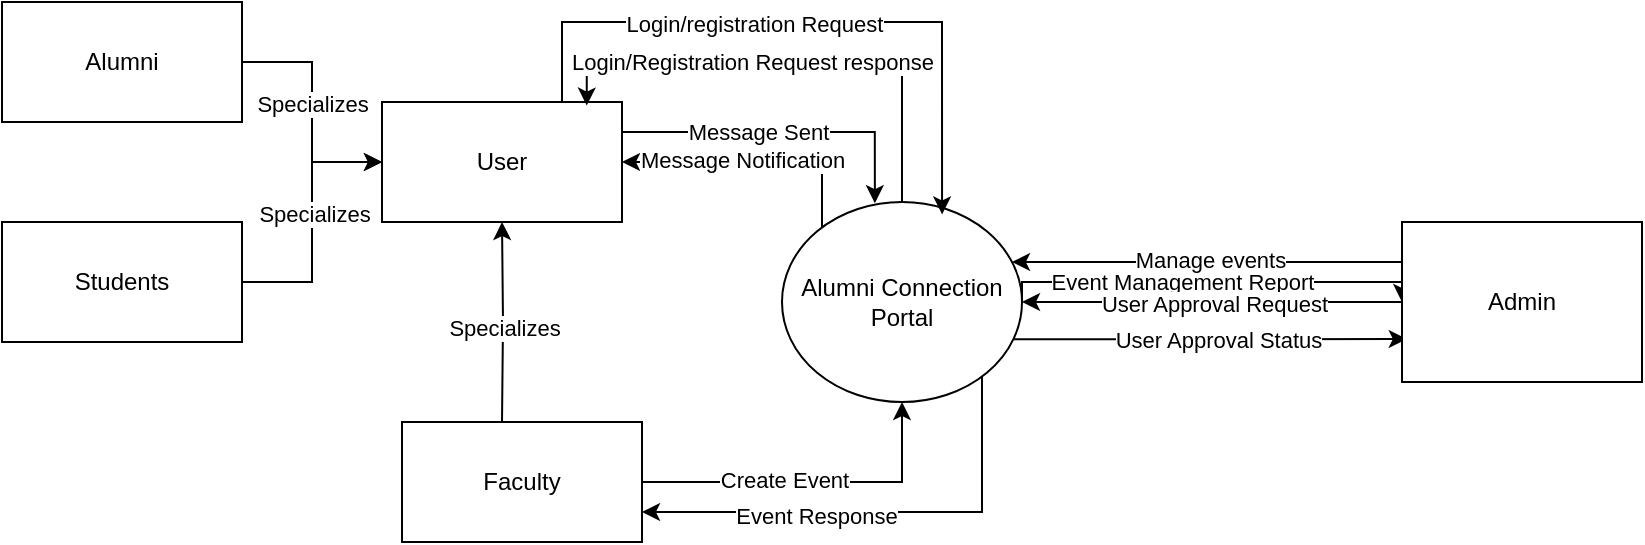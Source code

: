 <mxfile version="26.0.14">
  <diagram name="Page-1" id="Ls5SoLWd8TUTCqacASa2">
    <mxGraphModel dx="1050" dy="557" grid="1" gridSize="10" guides="1" tooltips="1" connect="1" arrows="1" fold="1" page="1" pageScale="1" pageWidth="827" pageHeight="1169" math="0" shadow="0">
      <root>
        <mxCell id="0" />
        <mxCell id="1" parent="0" />
        <mxCell id="R0VtYiPALvJFC1zYASZe-21" style="edgeStyle=orthogonalEdgeStyle;rounded=0;orthogonalLoop=1;jettySize=auto;html=1;exitX=1;exitY=0.5;exitDx=0;exitDy=0;entryX=0;entryY=0.5;entryDx=0;entryDy=0;" edge="1" parent="1" source="R0VtYiPALvJFC1zYASZe-1" target="R0VtYiPALvJFC1zYASZe-14">
          <mxGeometry relative="1" as="geometry">
            <Array as="points">
              <mxPoint x="510" y="270" />
              <mxPoint x="700" y="270" />
            </Array>
          </mxGeometry>
        </mxCell>
        <mxCell id="R0VtYiPALvJFC1zYASZe-22" value="Event Management Report" style="edgeLabel;html=1;align=center;verticalAlign=middle;resizable=0;points=[];" vertex="1" connectable="0" parent="R0VtYiPALvJFC1zYASZe-21">
          <mxGeometry x="0.027" y="2" relative="1" as="geometry">
            <mxPoint x="-18" y="2" as="offset" />
          </mxGeometry>
        </mxCell>
        <mxCell id="R0VtYiPALvJFC1zYASZe-31" style="edgeStyle=orthogonalEdgeStyle;rounded=0;orthogonalLoop=1;jettySize=auto;html=1;exitX=0.967;exitY=0.686;exitDx=0;exitDy=0;entryX=0;entryY=0.75;entryDx=0;entryDy=0;exitPerimeter=0;" edge="1" parent="1" source="R0VtYiPALvJFC1zYASZe-1">
          <mxGeometry relative="1" as="geometry">
            <mxPoint x="510.0" y="299.5" as="sourcePoint" />
            <mxPoint x="702.4" y="298.5" as="targetPoint" />
          </mxGeometry>
        </mxCell>
        <mxCell id="R0VtYiPALvJFC1zYASZe-32" value="User Approval Status" style="edgeLabel;html=1;align=center;verticalAlign=middle;resizable=0;points=[];" vertex="1" connectable="0" parent="R0VtYiPALvJFC1zYASZe-31">
          <mxGeometry x="0.044" relative="1" as="geometry">
            <mxPoint as="offset" />
          </mxGeometry>
        </mxCell>
        <mxCell id="R0VtYiPALvJFC1zYASZe-43" style="edgeStyle=orthogonalEdgeStyle;rounded=0;orthogonalLoop=1;jettySize=auto;html=1;exitX=0;exitY=0;exitDx=0;exitDy=0;entryX=1;entryY=0.5;entryDx=0;entryDy=0;" edge="1" parent="1" source="R0VtYiPALvJFC1zYASZe-1" target="R0VtYiPALvJFC1zYASZe-2">
          <mxGeometry relative="1" as="geometry">
            <Array as="points">
              <mxPoint x="410" y="245" />
              <mxPoint x="410" y="210" />
            </Array>
          </mxGeometry>
        </mxCell>
        <mxCell id="R0VtYiPALvJFC1zYASZe-44" value="Message Notification" style="edgeLabel;html=1;align=center;verticalAlign=middle;resizable=0;points=[];" vertex="1" connectable="0" parent="R0VtYiPALvJFC1zYASZe-43">
          <mxGeometry x="0.124" y="-1" relative="1" as="geometry">
            <mxPoint as="offset" />
          </mxGeometry>
        </mxCell>
        <mxCell id="R0VtYiPALvJFC1zYASZe-47" style="edgeStyle=orthogonalEdgeStyle;rounded=0;orthogonalLoop=1;jettySize=auto;html=1;entryX=1;entryY=0.75;entryDx=0;entryDy=0;exitX=1;exitY=1;exitDx=0;exitDy=0;" edge="1" parent="1" source="R0VtYiPALvJFC1zYASZe-1" target="R0VtYiPALvJFC1zYASZe-3">
          <mxGeometry relative="1" as="geometry">
            <Array as="points">
              <mxPoint x="490" y="315" />
              <mxPoint x="490" y="385" />
            </Array>
          </mxGeometry>
        </mxCell>
        <mxCell id="R0VtYiPALvJFC1zYASZe-48" value="Event Response" style="edgeLabel;html=1;align=center;verticalAlign=middle;resizable=0;points=[];" vertex="1" connectable="0" parent="R0VtYiPALvJFC1zYASZe-47">
          <mxGeometry x="0.281" y="2" relative="1" as="geometry">
            <mxPoint as="offset" />
          </mxGeometry>
        </mxCell>
        <mxCell id="R0VtYiPALvJFC1zYASZe-1" value="Alumni Connection Portal" style="ellipse;whiteSpace=wrap;html=1;" vertex="1" parent="1">
          <mxGeometry x="390" y="230" width="120" height="100" as="geometry" />
        </mxCell>
        <mxCell id="R0VtYiPALvJFC1zYASZe-6" style="edgeStyle=orthogonalEdgeStyle;rounded=0;orthogonalLoop=1;jettySize=auto;html=1;exitX=1;exitY=0.5;exitDx=0;exitDy=0;" edge="1" parent="1" source="R0VtYiPALvJFC1zYASZe-4" target="R0VtYiPALvJFC1zYASZe-2">
          <mxGeometry relative="1" as="geometry" />
        </mxCell>
        <mxCell id="R0VtYiPALvJFC1zYASZe-11" value="Specializes" style="edgeLabel;html=1;align=center;verticalAlign=middle;resizable=0;points=[];" vertex="1" connectable="0" parent="R0VtYiPALvJFC1zYASZe-6">
          <mxGeometry x="-0.067" relative="1" as="geometry">
            <mxPoint as="offset" />
          </mxGeometry>
        </mxCell>
        <mxCell id="R0VtYiPALvJFC1zYASZe-7" style="edgeStyle=orthogonalEdgeStyle;rounded=0;orthogonalLoop=1;jettySize=auto;html=1;exitX=1;exitY=0.5;exitDx=0;exitDy=0;" edge="1" parent="1" source="R0VtYiPALvJFC1zYASZe-5" target="R0VtYiPALvJFC1zYASZe-2">
          <mxGeometry relative="1" as="geometry" />
        </mxCell>
        <mxCell id="R0VtYiPALvJFC1zYASZe-12" value="Specializes" style="edgeLabel;html=1;align=center;verticalAlign=middle;resizable=0;points=[];" vertex="1" connectable="0" parent="R0VtYiPALvJFC1zYASZe-7">
          <mxGeometry x="0.061" y="-1" relative="1" as="geometry">
            <mxPoint as="offset" />
          </mxGeometry>
        </mxCell>
        <mxCell id="R0VtYiPALvJFC1zYASZe-33" style="edgeStyle=orthogonalEdgeStyle;rounded=0;orthogonalLoop=1;jettySize=auto;html=1;exitX=0.75;exitY=0;exitDx=0;exitDy=0;entryX=0.667;entryY=0.062;entryDx=0;entryDy=0;entryPerimeter=0;" edge="1" parent="1" source="R0VtYiPALvJFC1zYASZe-2" target="R0VtYiPALvJFC1zYASZe-1">
          <mxGeometry relative="1" as="geometry">
            <mxPoint x="480" y="220" as="targetPoint" />
            <Array as="points">
              <mxPoint x="280" y="140" />
              <mxPoint x="470" y="140" />
            </Array>
          </mxGeometry>
        </mxCell>
        <mxCell id="R0VtYiPALvJFC1zYASZe-34" value="Login/registration Request" style="edgeLabel;html=1;align=center;verticalAlign=middle;resizable=0;points=[];" vertex="1" connectable="0" parent="R0VtYiPALvJFC1zYASZe-33">
          <mxGeometry x="-0.168" y="-1" relative="1" as="geometry">
            <mxPoint as="offset" />
          </mxGeometry>
        </mxCell>
        <mxCell id="R0VtYiPALvJFC1zYASZe-2" value="User" style="rounded=0;whiteSpace=wrap;html=1;" vertex="1" parent="1">
          <mxGeometry x="190" y="180" width="120" height="60" as="geometry" />
        </mxCell>
        <mxCell id="R0VtYiPALvJFC1zYASZe-3" value="Faculty" style="rounded=0;whiteSpace=wrap;html=1;" vertex="1" parent="1">
          <mxGeometry x="200" y="340" width="120" height="60" as="geometry" />
        </mxCell>
        <mxCell id="R0VtYiPALvJFC1zYASZe-4" value="Alumni" style="rounded=0;whiteSpace=wrap;html=1;" vertex="1" parent="1">
          <mxGeometry y="130" width="120" height="60" as="geometry" />
        </mxCell>
        <mxCell id="R0VtYiPALvJFC1zYASZe-5" value="Students" style="rounded=0;whiteSpace=wrap;html=1;" vertex="1" parent="1">
          <mxGeometry y="240" width="120" height="60" as="geometry" />
        </mxCell>
        <mxCell id="R0VtYiPALvJFC1zYASZe-8" style="edgeStyle=orthogonalEdgeStyle;rounded=0;orthogonalLoop=1;jettySize=auto;html=1;exitX=0.5;exitY=1;exitDx=0;exitDy=0;entryX=0.5;entryY=1;entryDx=0;entryDy=0;" edge="1" parent="1" target="R0VtYiPALvJFC1zYASZe-2">
          <mxGeometry relative="1" as="geometry">
            <mxPoint x="250" y="340" as="sourcePoint" />
          </mxGeometry>
        </mxCell>
        <mxCell id="R0VtYiPALvJFC1zYASZe-13" value="Specializes" style="edgeLabel;html=1;align=center;verticalAlign=middle;resizable=0;points=[];" vertex="1" connectable="0" parent="R0VtYiPALvJFC1zYASZe-8">
          <mxGeometry x="-0.065" relative="1" as="geometry">
            <mxPoint as="offset" />
          </mxGeometry>
        </mxCell>
        <mxCell id="R0VtYiPALvJFC1zYASZe-15" style="edgeStyle=orthogonalEdgeStyle;rounded=0;orthogonalLoop=1;jettySize=auto;html=1;" edge="1" parent="1" source="R0VtYiPALvJFC1zYASZe-14" target="R0VtYiPALvJFC1zYASZe-1">
          <mxGeometry relative="1" as="geometry">
            <Array as="points">
              <mxPoint x="660" y="260" />
              <mxPoint x="660" y="260" />
            </Array>
          </mxGeometry>
        </mxCell>
        <mxCell id="R0VtYiPALvJFC1zYASZe-17" value="Manage events" style="edgeLabel;html=1;align=center;verticalAlign=middle;resizable=0;points=[];" vertex="1" connectable="0" parent="R0VtYiPALvJFC1zYASZe-15">
          <mxGeometry x="-0.051" y="-1" relative="1" as="geometry">
            <mxPoint x="-4" as="offset" />
          </mxGeometry>
        </mxCell>
        <mxCell id="R0VtYiPALvJFC1zYASZe-29" style="edgeStyle=orthogonalEdgeStyle;rounded=0;orthogonalLoop=1;jettySize=auto;html=1;entryX=1;entryY=0.5;entryDx=0;entryDy=0;" edge="1" parent="1" source="R0VtYiPALvJFC1zYASZe-14" target="R0VtYiPALvJFC1zYASZe-1">
          <mxGeometry relative="1" as="geometry" />
        </mxCell>
        <mxCell id="R0VtYiPALvJFC1zYASZe-30" value="User Approval Request" style="edgeLabel;html=1;align=center;verticalAlign=middle;resizable=0;points=[];" vertex="1" connectable="0" parent="R0VtYiPALvJFC1zYASZe-29">
          <mxGeometry x="-0.011" y="1" relative="1" as="geometry">
            <mxPoint as="offset" />
          </mxGeometry>
        </mxCell>
        <mxCell id="R0VtYiPALvJFC1zYASZe-14" value="Admin" style="rounded=0;whiteSpace=wrap;html=1;" vertex="1" parent="1">
          <mxGeometry x="700" y="240" width="120" height="80" as="geometry" />
        </mxCell>
        <mxCell id="R0VtYiPALvJFC1zYASZe-35" style="edgeStyle=orthogonalEdgeStyle;rounded=0;orthogonalLoop=1;jettySize=auto;html=1;exitX=0.5;exitY=0;exitDx=0;exitDy=0;entryX=0.853;entryY=0.03;entryDx=0;entryDy=0;entryPerimeter=0;" edge="1" parent="1" source="R0VtYiPALvJFC1zYASZe-1" target="R0VtYiPALvJFC1zYASZe-2">
          <mxGeometry relative="1" as="geometry">
            <Array as="points">
              <mxPoint x="450" y="160" />
              <mxPoint x="292" y="160" />
            </Array>
          </mxGeometry>
        </mxCell>
        <mxCell id="R0VtYiPALvJFC1zYASZe-36" value="Login/Registration Request response" style="edgeLabel;html=1;align=center;verticalAlign=middle;resizable=0;points=[];" vertex="1" connectable="0" parent="R0VtYiPALvJFC1zYASZe-35">
          <mxGeometry x="0.163" relative="1" as="geometry">
            <mxPoint as="offset" />
          </mxGeometry>
        </mxCell>
        <mxCell id="R0VtYiPALvJFC1zYASZe-37" style="edgeStyle=orthogonalEdgeStyle;rounded=0;orthogonalLoop=1;jettySize=auto;html=1;exitX=1;exitY=0.25;exitDx=0;exitDy=0;entryX=0.387;entryY=0.006;entryDx=0;entryDy=0;entryPerimeter=0;" edge="1" parent="1" source="R0VtYiPALvJFC1zYASZe-2" target="R0VtYiPALvJFC1zYASZe-1">
          <mxGeometry relative="1" as="geometry" />
        </mxCell>
        <mxCell id="R0VtYiPALvJFC1zYASZe-38" value="Message Sent" style="edgeLabel;html=1;align=center;verticalAlign=middle;resizable=0;points=[];" vertex="1" connectable="0" parent="R0VtYiPALvJFC1zYASZe-37">
          <mxGeometry x="-0.161" relative="1" as="geometry">
            <mxPoint as="offset" />
          </mxGeometry>
        </mxCell>
        <mxCell id="R0VtYiPALvJFC1zYASZe-45" style="edgeStyle=orthogonalEdgeStyle;rounded=0;orthogonalLoop=1;jettySize=auto;html=1;entryX=0.5;entryY=1;entryDx=0;entryDy=0;" edge="1" parent="1" source="R0VtYiPALvJFC1zYASZe-3" target="R0VtYiPALvJFC1zYASZe-1">
          <mxGeometry relative="1" as="geometry" />
        </mxCell>
        <mxCell id="R0VtYiPALvJFC1zYASZe-46" value="Create Event" style="edgeLabel;html=1;align=center;verticalAlign=middle;resizable=0;points=[];" vertex="1" connectable="0" parent="R0VtYiPALvJFC1zYASZe-45">
          <mxGeometry x="-0.173" y="1" relative="1" as="geometry">
            <mxPoint as="offset" />
          </mxGeometry>
        </mxCell>
      </root>
    </mxGraphModel>
  </diagram>
</mxfile>
